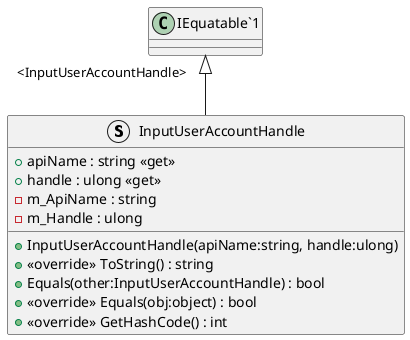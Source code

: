 @startuml
struct InputUserAccountHandle {
    + apiName : string <<get>>
    + handle : ulong <<get>>
    + InputUserAccountHandle(apiName:string, handle:ulong)
    + <<override>> ToString() : string
    + Equals(other:InputUserAccountHandle) : bool
    + <<override>> Equals(obj:object) : bool
    + <<override>> GetHashCode() : int
    - m_ApiName : string
    - m_Handle : ulong
}
"IEquatable`1" "<InputUserAccountHandle>" <|-- InputUserAccountHandle
@enduml
